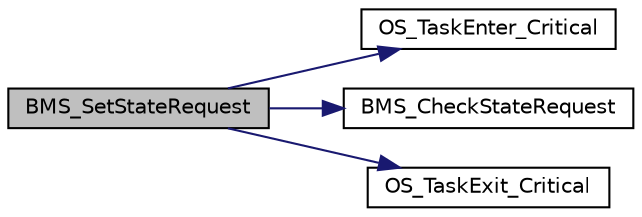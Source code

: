 digraph "BMS_SetStateRequest"
{
  edge [fontname="Helvetica",fontsize="10",labelfontname="Helvetica",labelfontsize="10"];
  node [fontname="Helvetica",fontsize="10",shape=record];
  rankdir="LR";
  Node26 [label="BMS_SetStateRequest",height=0.2,width=0.4,color="black", fillcolor="grey75", style="filled", fontcolor="black"];
  Node26 -> Node27 [color="midnightblue",fontsize="10",style="solid",fontname="Helvetica"];
  Node27 [label="OS_TaskEnter_Critical",height=0.2,width=0.4,color="black", fillcolor="white", style="filled",URL="$os_8c.html#a5573d7c2221a3f3b9cfe5c109603b441",tooltip="Enter Critical interface function for use in FreeRTOS-Tasks and FreeRTOS-ISR. "];
  Node26 -> Node28 [color="midnightblue",fontsize="10",style="solid",fontname="Helvetica"];
  Node28 [label="BMS_CheckStateRequest",height=0.2,width=0.4,color="black", fillcolor="white", style="filled",URL="$bms_8c.html#a619db2b25db4bb9b7f5f4564bf6291c9",tooltip="checks the state requests that are made. "];
  Node26 -> Node29 [color="midnightblue",fontsize="10",style="solid",fontname="Helvetica"];
  Node29 [label="OS_TaskExit_Critical",height=0.2,width=0.4,color="black", fillcolor="white", style="filled",URL="$os_8c.html#a7e5b7892152952d2109c89baa0add1a8",tooltip="Exit Critical interface function for use in FreeRTOS-Tasks and FreeRTOS-ISR. "];
}

